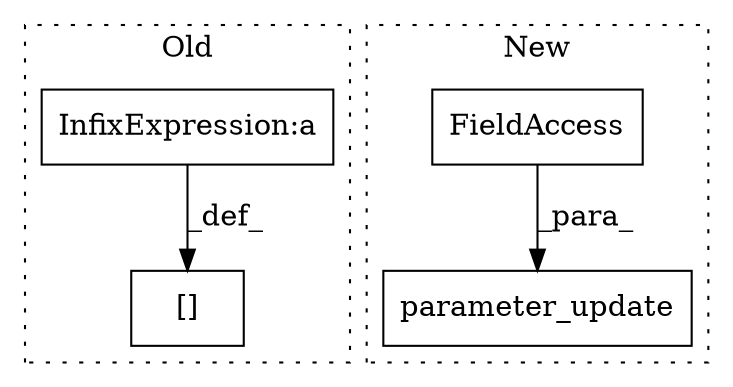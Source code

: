 digraph G {
subgraph cluster0 {
1 [label="[]" a="2" s="3448,3464" l="13,1" shape="box"];
3 [label="InfixExpression:a" a="27" s="3470" l="3" shape="box"];
label = "Old";
style="dotted";
}
subgraph cluster1 {
2 [label="parameter_update" a="32" s="5008,5035" l="17,1" shape="box"];
4 [label="FieldAccess" a="22" s="5025" l="10" shape="box"];
label = "New";
style="dotted";
}
3 -> 1 [label="_def_"];
4 -> 2 [label="_para_"];
}